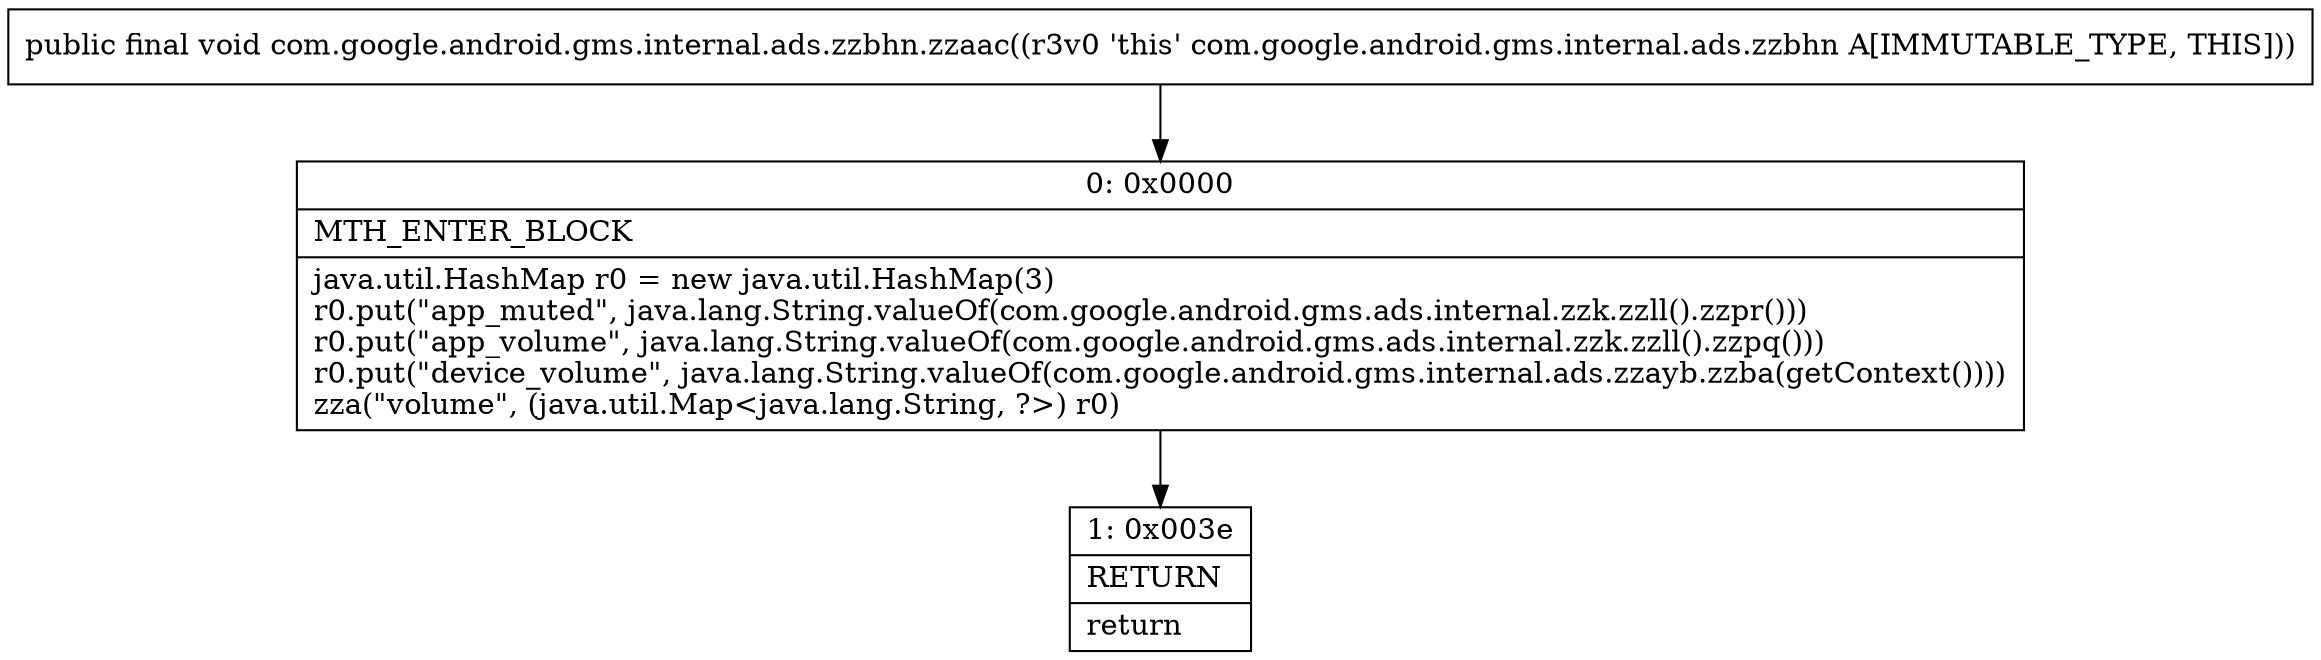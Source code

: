 digraph "CFG forcom.google.android.gms.internal.ads.zzbhn.zzaac()V" {
Node_0 [shape=record,label="{0\:\ 0x0000|MTH_ENTER_BLOCK\l|java.util.HashMap r0 = new java.util.HashMap(3)\lr0.put(\"app_muted\", java.lang.String.valueOf(com.google.android.gms.ads.internal.zzk.zzll().zzpr()))\lr0.put(\"app_volume\", java.lang.String.valueOf(com.google.android.gms.ads.internal.zzk.zzll().zzpq()))\lr0.put(\"device_volume\", java.lang.String.valueOf(com.google.android.gms.internal.ads.zzayb.zzba(getContext())))\lzza(\"volume\", (java.util.Map\<java.lang.String, ?\>) r0)\l}"];
Node_1 [shape=record,label="{1\:\ 0x003e|RETURN\l|return\l}"];
MethodNode[shape=record,label="{public final void com.google.android.gms.internal.ads.zzbhn.zzaac((r3v0 'this' com.google.android.gms.internal.ads.zzbhn A[IMMUTABLE_TYPE, THIS])) }"];
MethodNode -> Node_0;
Node_0 -> Node_1;
}

